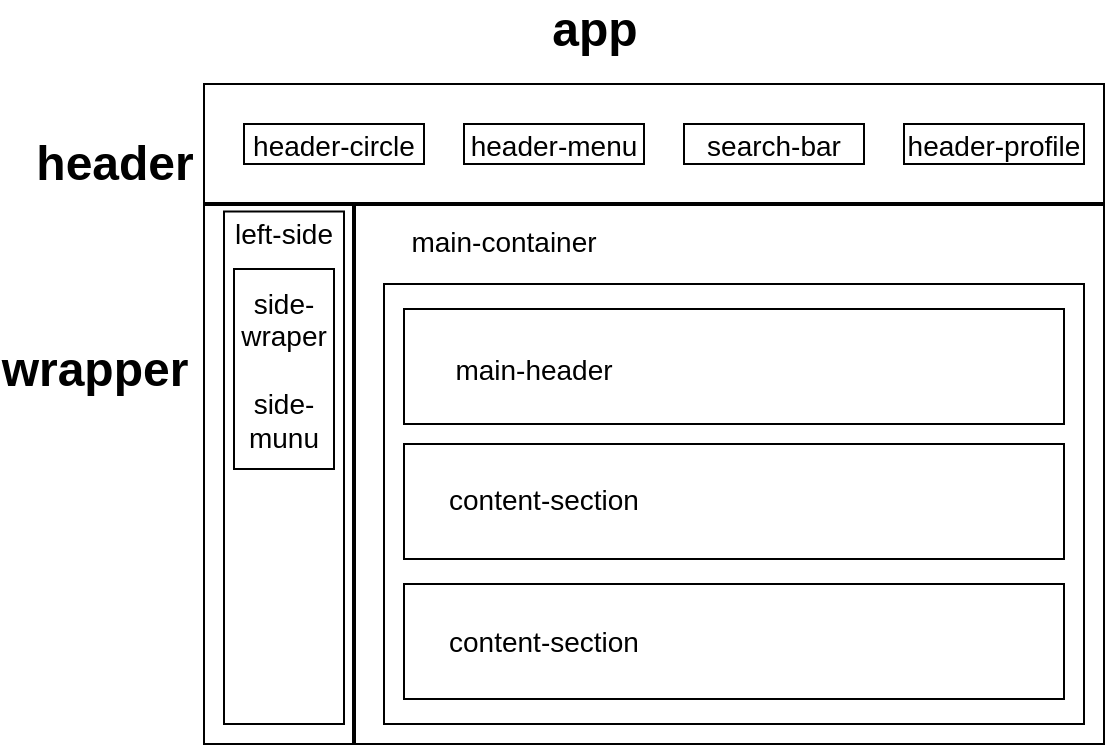 <mxfile>
    <diagram id="lYW3jdAweNiJyxbnWcym" name="第 1 页">
        <mxGraphModel dx="900" dy="392" grid="1" gridSize="10" guides="1" tooltips="1" connect="1" arrows="1" fold="1" page="1" pageScale="1" pageWidth="827" pageHeight="1169" math="0" shadow="0">
            <root>
                <mxCell id="0"/>
                <mxCell id="1" parent="0"/>
                <mxCell id="2" value="" style="rounded=0;whiteSpace=wrap;html=1;" vertex="1" parent="1">
                    <mxGeometry x="210" y="70" width="450" height="330" as="geometry"/>
                </mxCell>
                <mxCell id="4" value="" style="line;strokeWidth=2;html=1;fontFamily=Helvetica;fontSize=18;fontColor=default;fillColor=none;gradientColor=none;" vertex="1" parent="1">
                    <mxGeometry x="210" y="120" width="450" height="20" as="geometry"/>
                </mxCell>
                <mxCell id="5" value="header" style="text;strokeColor=none;fillColor=none;html=1;fontSize=24;fontStyle=1;verticalAlign=middle;align=center;fontFamily=Helvetica;fontColor=default;" vertex="1" parent="1">
                    <mxGeometry x="120" y="97.5" width="90" height="25" as="geometry"/>
                </mxCell>
                <mxCell id="6" value="app" style="text;strokeColor=none;fillColor=none;html=1;fontSize=24;fontStyle=1;verticalAlign=middle;align=center;fontFamily=Helvetica;fontColor=default;" vertex="1" parent="1">
                    <mxGeometry x="360" y="30" width="90" height="25" as="geometry"/>
                </mxCell>
                <mxCell id="8" value="&lt;font style=&quot;font-size: 14px;&quot;&gt;header-circle&lt;/font&gt;" style="rounded=0;whiteSpace=wrap;html=1;fontFamily=Helvetica;fontSize=18;fontColor=default;fillColor=none;gradientColor=none;" vertex="1" parent="1">
                    <mxGeometry x="230" y="90" width="90" height="20" as="geometry"/>
                </mxCell>
                <mxCell id="9" value="&lt;font style=&quot;font-size: 14px;&quot;&gt;header-menu&lt;/font&gt;" style="rounded=0;whiteSpace=wrap;html=1;fontFamily=Helvetica;fontSize=18;fontColor=default;fillColor=none;gradientColor=none;" vertex="1" parent="1">
                    <mxGeometry x="340" y="90" width="90" height="20" as="geometry"/>
                </mxCell>
                <mxCell id="10" value="&lt;font style=&quot;font-size: 14px;&quot;&gt;search-bar&lt;/font&gt;" style="rounded=0;whiteSpace=wrap;html=1;fontFamily=Helvetica;fontSize=18;fontColor=default;fillColor=none;gradientColor=none;" vertex="1" parent="1">
                    <mxGeometry x="450" y="90" width="90" height="20" as="geometry"/>
                </mxCell>
                <mxCell id="11" value="&lt;span style=&quot;font-size: 14px;&quot;&gt;header-profile&lt;/span&gt;" style="rounded=0;whiteSpace=wrap;html=1;fontFamily=Helvetica;fontSize=18;fontColor=default;fillColor=none;gradientColor=none;" vertex="1" parent="1">
                    <mxGeometry x="560" y="90" width="90" height="20" as="geometry"/>
                </mxCell>
                <mxCell id="12" value="wrapper" style="text;strokeColor=none;fillColor=none;html=1;fontSize=24;fontStyle=1;verticalAlign=middle;align=center;fontFamily=Helvetica;fontColor=default;" vertex="1" parent="1">
                    <mxGeometry x="110" y="200" width="90" height="25" as="geometry"/>
                </mxCell>
                <mxCell id="13" value="" style="line;strokeWidth=2;direction=south;html=1;fontFamily=Helvetica;fontSize=14;fontColor=default;fillColor=none;gradientColor=none;" vertex="1" parent="1">
                    <mxGeometry x="280" y="130" width="10" height="270" as="geometry"/>
                </mxCell>
                <mxCell id="14" value="&lt;font style=&quot;font-size: 14px;&quot;&gt;left-side&lt;/font&gt;" style="text;html=1;strokeColor=none;fillColor=none;align=center;verticalAlign=middle;whiteSpace=wrap;rounded=0;fontFamily=Helvetica;fontSize=14;fontColor=default;" vertex="1" parent="1">
                    <mxGeometry x="220" y="130" width="60" height="30" as="geometry"/>
                </mxCell>
                <mxCell id="15" value="" style="rounded=0;whiteSpace=wrap;html=1;fontFamily=Helvetica;fontSize=14;fontColor=default;fillColor=none;gradientColor=none;" vertex="1" parent="1">
                    <mxGeometry x="220" y="133.75" width="60" height="256.25" as="geometry"/>
                </mxCell>
                <mxCell id="16" value="side-wraper&lt;br&gt;&lt;br&gt;side-munu" style="rounded=0;whiteSpace=wrap;html=1;fontFamily=Helvetica;fontSize=14;fontColor=default;fillColor=none;gradientColor=none;" vertex="1" parent="1">
                    <mxGeometry x="225" y="162.5" width="50" height="100" as="geometry"/>
                </mxCell>
                <mxCell id="18" value="" style="rounded=0;whiteSpace=wrap;html=1;fontFamily=Helvetica;fontSize=14;fontColor=default;fillColor=none;gradientColor=none;" vertex="1" parent="1">
                    <mxGeometry x="300" y="170" width="350" height="220" as="geometry"/>
                </mxCell>
                <mxCell id="19" value="main-container" style="text;html=1;strokeColor=none;fillColor=none;align=center;verticalAlign=middle;whiteSpace=wrap;rounded=0;fontFamily=Helvetica;fontSize=14;fontColor=default;" vertex="1" parent="1">
                    <mxGeometry x="300" y="133.75" width="120" height="30" as="geometry"/>
                </mxCell>
                <mxCell id="23" value="" style="rounded=0;whiteSpace=wrap;html=1;fontFamily=Helvetica;fontSize=14;fontColor=default;fillColor=none;gradientColor=none;" vertex="1" parent="1">
                    <mxGeometry x="310" y="182.5" width="330" height="57.5" as="geometry"/>
                </mxCell>
                <mxCell id="24" value="main-header" style="text;html=1;strokeColor=none;fillColor=none;align=center;verticalAlign=middle;whiteSpace=wrap;rounded=0;fontFamily=Helvetica;fontSize=14;fontColor=default;" vertex="1" parent="1">
                    <mxGeometry x="320" y="197.5" width="110" height="30" as="geometry"/>
                </mxCell>
                <mxCell id="25" value="" style="rounded=0;whiteSpace=wrap;html=1;fontFamily=Helvetica;fontSize=14;fontColor=default;fillColor=none;gradientColor=none;" vertex="1" parent="1">
                    <mxGeometry x="310" y="250" width="330" height="57.5" as="geometry"/>
                </mxCell>
                <mxCell id="26" value="content-section" style="text;html=1;strokeColor=none;fillColor=none;align=center;verticalAlign=middle;whiteSpace=wrap;rounded=0;fontFamily=Helvetica;fontSize=14;fontColor=default;" vertex="1" parent="1">
                    <mxGeometry x="320" y="262.5" width="120" height="30" as="geometry"/>
                </mxCell>
                <mxCell id="27" value="" style="rounded=0;whiteSpace=wrap;html=1;fontFamily=Helvetica;fontSize=14;fontColor=default;fillColor=none;gradientColor=none;" vertex="1" parent="1">
                    <mxGeometry x="310" y="320" width="330" height="57.5" as="geometry"/>
                </mxCell>
                <mxCell id="36" value="content-section" style="text;html=1;strokeColor=none;fillColor=none;align=center;verticalAlign=middle;whiteSpace=wrap;rounded=0;fontFamily=Helvetica;fontSize=14;fontColor=default;" vertex="1" parent="1">
                    <mxGeometry x="320" y="333.75" width="120" height="30" as="geometry"/>
                </mxCell>
            </root>
        </mxGraphModel>
    </diagram>
</mxfile>